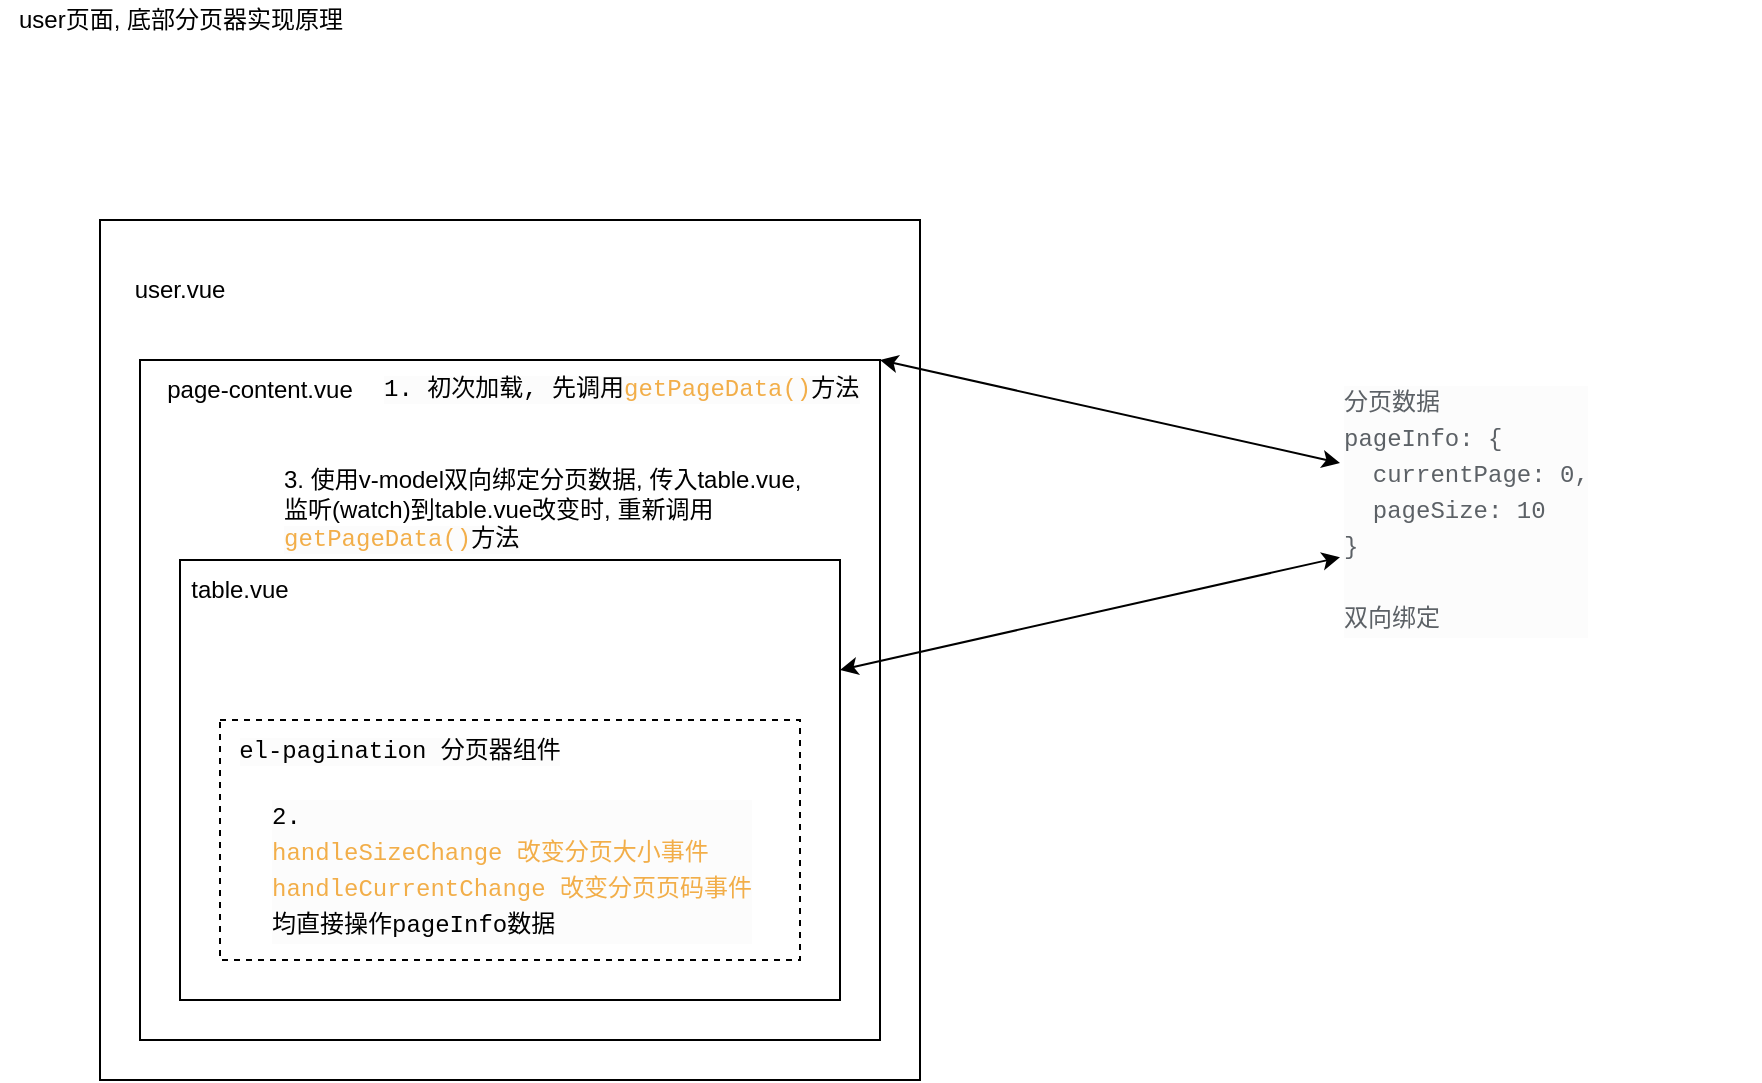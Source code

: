 <mxfile>
    <diagram id="eyPj8Z9-87qyzN2M5szI" name="第 1 页">
        <mxGraphModel dx="898" dy="680" grid="1" gridSize="10" guides="1" tooltips="1" connect="1" arrows="1" fold="1" page="1" pageScale="1" pageWidth="827" pageHeight="1169" math="0" shadow="0">
            <root>
                <mxCell id="0"/>
                <mxCell id="1" parent="0"/>
                <mxCell id="2" value="user页面, 底部分页器实现原理" style="text;html=1;align=center;verticalAlign=middle;resizable=0;points=[];autosize=1;strokeColor=none;fillColor=none;" parent="1" vertex="1">
                    <mxGeometry x="30" y="30" width="180" height="20" as="geometry"/>
                </mxCell>
                <mxCell id="3" value="" style="rounded=0;whiteSpace=wrap;html=1;" parent="1" vertex="1">
                    <mxGeometry x="80" y="140" width="410" height="430" as="geometry"/>
                </mxCell>
                <mxCell id="4" value="user.vue" style="text;html=1;strokeColor=none;fillColor=none;align=center;verticalAlign=middle;whiteSpace=wrap;rounded=0;" parent="1" vertex="1">
                    <mxGeometry x="90" y="160" width="60" height="30" as="geometry"/>
                </mxCell>
                <mxCell id="5" value="" style="rounded=0;whiteSpace=wrap;html=1;" parent="1" vertex="1">
                    <mxGeometry x="100" y="210" width="370" height="340" as="geometry"/>
                </mxCell>
                <mxCell id="6" value="page-content.vue" style="text;html=1;strokeColor=none;fillColor=none;align=center;verticalAlign=middle;whiteSpace=wrap;rounded=0;" parent="1" vertex="1">
                    <mxGeometry x="100" y="210" width="120" height="30" as="geometry"/>
                </mxCell>
                <mxCell id="7" value="" style="rounded=0;whiteSpace=wrap;html=1;" parent="1" vertex="1">
                    <mxGeometry x="120" y="310" width="330" height="220" as="geometry"/>
                </mxCell>
                <mxCell id="8" value="table.vue" style="text;html=1;strokeColor=none;fillColor=none;align=center;verticalAlign=middle;whiteSpace=wrap;rounded=0;" parent="1" vertex="1">
                    <mxGeometry x="120" y="310" width="60" height="30" as="geometry"/>
                </mxCell>
                <mxCell id="9" value="&lt;div style=&quot;background-color: rgb(252 , 252 , 252) ; font-family: &amp;#34;menlo&amp;#34; , &amp;#34;monaco&amp;#34; , &amp;#34;courier new&amp;#34; , monospace ; line-height: 18px&quot;&gt;&lt;br&gt;&lt;/div&gt;" style="rounded=0;whiteSpace=wrap;html=1;dashed=1;" parent="1" vertex="1">
                    <mxGeometry x="140" y="390" width="290" height="120" as="geometry"/>
                </mxCell>
                <mxCell id="10" value="&lt;span style=&quot;font-family: &amp;#34;menlo&amp;#34; , &amp;#34;monaco&amp;#34; , &amp;#34;courier new&amp;#34; , monospace ; background-color: rgb(252 , 252 , 252)&quot;&gt;el-pagination 分页器组件&lt;/span&gt;" style="text;html=1;strokeColor=none;fillColor=none;align=center;verticalAlign=middle;whiteSpace=wrap;rounded=0;fontColor=#000000;" parent="1" vertex="1">
                    <mxGeometry x="140" y="390" width="180" height="30" as="geometry"/>
                </mxCell>
                <mxCell id="11" value="&lt;div style=&quot;background-color: rgb(252 , 252 , 252) ; font-family: &amp;quot;menlo&amp;quot; , &amp;quot;monaco&amp;quot; , &amp;quot;courier new&amp;quot; , monospace ; line-height: 18px&quot;&gt;2.&lt;/div&gt;&lt;div style=&quot;color: rgb(92 , 97 , 102) ; background-color: rgb(252 , 252 , 252) ; font-family: &amp;quot;menlo&amp;quot; , &amp;quot;monaco&amp;quot; , &amp;quot;courier new&amp;quot; , monospace ; line-height: 18px&quot;&gt;&lt;span style=&quot;color: #f2ae49&quot;&gt;handleSizeChange 改变分页大小事件&lt;/span&gt;&lt;/div&gt;&lt;div style=&quot;background-color: rgb(252 , 252 , 252) ; font-family: &amp;quot;menlo&amp;quot; , &amp;quot;monaco&amp;quot; , &amp;quot;courier new&amp;quot; , monospace ; line-height: 18px&quot;&gt;&lt;div style=&quot;color: rgb(92 , 97 , 102) ; font-family: &amp;quot;menlo&amp;quot; , &amp;quot;monaco&amp;quot; , &amp;quot;courier new&amp;quot; , monospace ; line-height: 18px&quot;&gt;&lt;span style=&quot;color: #f2ae49&quot;&gt;handleCurrentChange 改变分页页码事件&lt;/span&gt;&lt;/div&gt;&lt;div style=&quot;font-family: &amp;quot;menlo&amp;quot; , &amp;quot;monaco&amp;quot; , &amp;quot;courier new&amp;quot; , monospace ; line-height: 18px&quot;&gt;均直接操作pageInfo数据&lt;/div&gt;&lt;/div&gt;" style="text;html=1;strokeColor=none;fillColor=none;align=left;verticalAlign=middle;whiteSpace=wrap;rounded=0;fontColor=#000000;" parent="1" vertex="1">
                    <mxGeometry x="164" y="450" width="250" height="30" as="geometry"/>
                </mxCell>
                <mxCell id="12" value="&lt;div style=&quot;color: rgb(92 , 97 , 102) ; background-color: rgb(252 , 252 , 252) ; font-family: &amp;#34;menlo&amp;#34; , &amp;#34;monaco&amp;#34; , &amp;#34;courier new&amp;#34; , monospace ; line-height: 18px&quot;&gt;&lt;span style=&quot;font-weight: 400&quot;&gt;分页数据&lt;/span&gt;&lt;/div&gt;&lt;div style=&quot;color: rgb(92 , 97 , 102) ; background-color: rgb(252 , 252 , 252) ; font-family: &amp;#34;menlo&amp;#34; , &amp;#34;monaco&amp;#34; , &amp;#34;courier new&amp;#34; , monospace ; line-height: 18px&quot;&gt;&lt;span style=&quot;font-weight: normal&quot;&gt;pageInfo: {&lt;/span&gt;&lt;/div&gt;&lt;div style=&quot;color: rgb(92 , 97 , 102) ; background-color: rgb(252 , 252 , 252) ; font-family: &amp;#34;menlo&amp;#34; , &amp;#34;monaco&amp;#34; , &amp;#34;courier new&amp;#34; , monospace ; line-height: 18px&quot;&gt;&lt;span style=&quot;font-weight: normal&quot;&gt;&amp;nbsp; currentPage: 0,&lt;/span&gt;&lt;/div&gt;&lt;div style=&quot;color: rgb(92 , 97 , 102) ; background-color: rgb(252 , 252 , 252) ; font-family: &amp;#34;menlo&amp;#34; , &amp;#34;monaco&amp;#34; , &amp;#34;courier new&amp;#34; , monospace ; line-height: 18px&quot;&gt;&lt;span style=&quot;font-weight: normal&quot;&gt;&amp;nbsp; pageSize: 10&lt;/span&gt;&lt;/div&gt;&lt;div style=&quot;color: rgb(92 , 97 , 102) ; background-color: rgb(252 , 252 , 252) ; font-family: &amp;#34;menlo&amp;#34; , &amp;#34;monaco&amp;#34; , &amp;#34;courier new&amp;#34; , monospace ; line-height: 18px&quot;&gt;&lt;span style=&quot;font-weight: normal&quot;&gt;}&lt;/span&gt;&lt;/div&gt;&lt;div style=&quot;color: rgb(92 , 97 , 102) ; background-color: rgb(252 , 252 , 252) ; font-family: &amp;#34;menlo&amp;#34; , &amp;#34;monaco&amp;#34; , &amp;#34;courier new&amp;#34; , monospace ; line-height: 18px&quot;&gt;&lt;span style=&quot;font-weight: normal&quot;&gt;&lt;br&gt;&lt;/span&gt;&lt;/div&gt;&lt;div style=&quot;color: rgb(92 , 97 , 102) ; background-color: rgb(252 , 252 , 252) ; font-family: &amp;#34;menlo&amp;#34; , &amp;#34;monaco&amp;#34; , &amp;#34;courier new&amp;#34; , monospace ; line-height: 18px&quot;&gt;&lt;span style=&quot;font-weight: normal&quot;&gt;双向绑定&lt;/span&gt;&lt;/div&gt;" style="text;html=1;align=left;verticalAlign=middle;whiteSpace=wrap;rounded=0;fontStyle=1;" parent="1" vertex="1">
                    <mxGeometry x="700" y="210" width="210" height="150" as="geometry"/>
                </mxCell>
                <mxCell id="14" value="" style="endArrow=classic;startArrow=classic;html=1;fontColor=#000000;entryX=1;entryY=0.25;entryDx=0;entryDy=0;" parent="1" source="12" target="7" edge="1">
                    <mxGeometry width="50" height="50" relative="1" as="geometry">
                        <mxPoint x="499.289" y="375" as="sourcePoint"/>
                        <mxPoint x="499.289" y="325" as="targetPoint"/>
                    </mxGeometry>
                </mxCell>
                <mxCell id="15" value="" style="endArrow=classic;startArrow=classic;html=1;fontColor=#000000;entryX=1;entryY=0;entryDx=0;entryDy=0;" parent="1" source="12" target="5" edge="1">
                    <mxGeometry width="50" height="50" relative="1" as="geometry">
                        <mxPoint x="499.289" y="375" as="sourcePoint"/>
                        <mxPoint x="499.289" y="325" as="targetPoint"/>
                    </mxGeometry>
                </mxCell>
                <mxCell id="17" value="3. 使用v-model双向绑定分页数据, 传入table.vue,&lt;br&gt;监听(watch)到table.vue改变时, 重新调用&lt;span style=&quot;color: rgb(242 , 174 , 73) ; background-color: rgb(252 , 252 , 252) ; font-family: &amp;#34;menlo&amp;#34; , &amp;#34;monaco&amp;#34; , &amp;#34;courier new&amp;#34; , monospace&quot;&gt;getPageData()&lt;/span&gt;&lt;span style=&quot;background-color: rgb(252 , 252 , 252) ; font-family: &amp;#34;menlo&amp;#34; , &amp;#34;monaco&amp;#34; , &amp;#34;courier new&amp;#34; , monospace&quot;&gt;方法&lt;/span&gt;" style="text;html=1;strokeColor=none;fillColor=none;align=left;verticalAlign=middle;whiteSpace=wrap;rounded=0;dashed=1;fontColor=#000000;" parent="1" vertex="1">
                    <mxGeometry x="170" y="260" width="300" height="50" as="geometry"/>
                </mxCell>
                <mxCell id="18" value="&lt;span style=&quot;font-family: &amp;#34;menlo&amp;#34; , &amp;#34;monaco&amp;#34; , &amp;#34;courier new&amp;#34; , monospace ; background-color: rgb(252 , 252 , 252)&quot;&gt;1. 初次加载, 先调用&lt;/span&gt;&lt;span style=&quot;font-size: 12px ; font-style: normal ; font-weight: 400 ; letter-spacing: normal ; text-align: left ; text-indent: 0px ; text-transform: none ; word-spacing: 0px ; color: rgb(242 , 174 , 73) ; background-color: rgb(252 , 252 , 252) ; font-family: &amp;#34;menlo&amp;#34; , &amp;#34;monaco&amp;#34; , &amp;#34;courier new&amp;#34; , monospace&quot;&gt;getPageData()&lt;/span&gt;&lt;span style=&quot;color: rgb(0 , 0 , 0) ; font-size: 12px ; font-style: normal ; font-weight: 400 ; letter-spacing: normal ; text-align: left ; text-indent: 0px ; text-transform: none ; word-spacing: 0px ; background-color: rgb(252 , 252 , 252) ; font-family: &amp;#34;menlo&amp;#34; , &amp;#34;monaco&amp;#34; , &amp;#34;courier new&amp;#34; , monospace&quot;&gt;方法&lt;/span&gt;" style="text;whiteSpace=wrap;html=1;fontColor=#000000;" vertex="1" parent="1">
                    <mxGeometry x="220" y="210" width="260" height="30" as="geometry"/>
                </mxCell>
            </root>
        </mxGraphModel>
    </diagram>
</mxfile>
